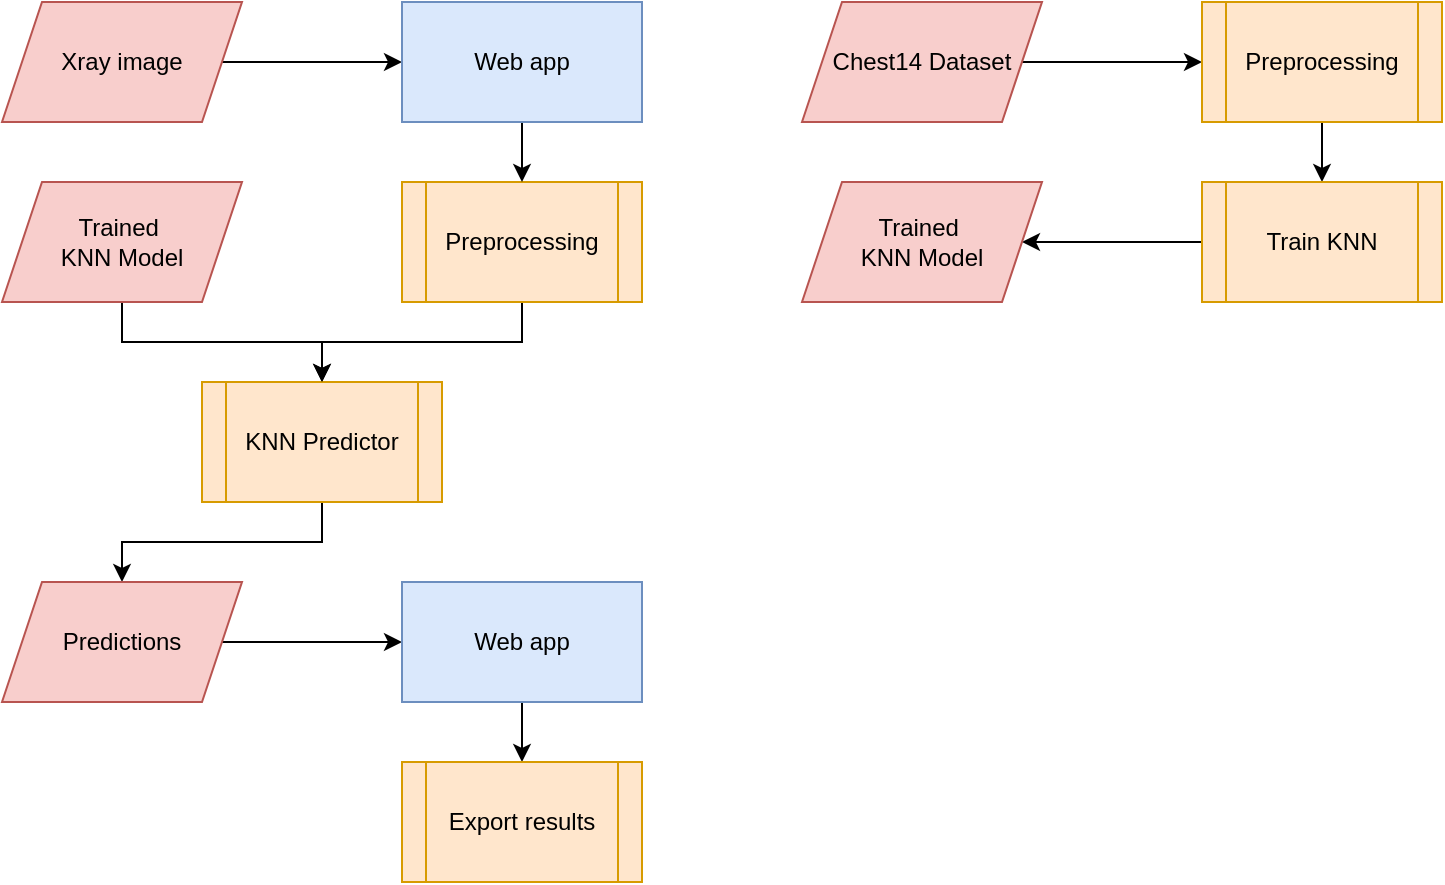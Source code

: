 <mxfile version="28.2.5">
  <diagram name="Page-1" id="6w83qwvvhu-XczMMktj-">
    <mxGraphModel dx="982" dy="550" grid="1" gridSize="10" guides="1" tooltips="1" connect="1" arrows="1" fold="1" page="1" pageScale="1" pageWidth="850" pageHeight="1100" math="0" shadow="0">
      <root>
        <mxCell id="0" />
        <mxCell id="1" parent="0" />
        <mxCell id="5bDC6j52NLLrbbL7up8l-8" style="edgeStyle=orthogonalEdgeStyle;rounded=0;orthogonalLoop=1;jettySize=auto;html=1;" edge="1" parent="1" source="5bDC6j52NLLrbbL7up8l-1" target="5bDC6j52NLLrbbL7up8l-7">
          <mxGeometry relative="1" as="geometry" />
        </mxCell>
        <mxCell id="5bDC6j52NLLrbbL7up8l-1" value="Preprocessing" style="shape=process;whiteSpace=wrap;html=1;backgroundOutline=1;fillColor=#ffe6cc;strokeColor=#d79b00;" vertex="1" parent="1">
          <mxGeometry x="270" y="120" width="120" height="60" as="geometry" />
        </mxCell>
        <mxCell id="5bDC6j52NLLrbbL7up8l-5" value="" style="edgeStyle=orthogonalEdgeStyle;rounded=0;orthogonalLoop=1;jettySize=auto;html=1;" edge="1" parent="1" source="5bDC6j52NLLrbbL7up8l-3" target="5bDC6j52NLLrbbL7up8l-4">
          <mxGeometry relative="1" as="geometry" />
        </mxCell>
        <mxCell id="5bDC6j52NLLrbbL7up8l-3" value="Xray image" style="shape=parallelogram;perimeter=parallelogramPerimeter;whiteSpace=wrap;html=1;fixedSize=1;fillColor=#f8cecc;strokeColor=#b85450;" vertex="1" parent="1">
          <mxGeometry x="70" y="30" width="120" height="60" as="geometry" />
        </mxCell>
        <mxCell id="5bDC6j52NLLrbbL7up8l-6" style="edgeStyle=orthogonalEdgeStyle;rounded=0;orthogonalLoop=1;jettySize=auto;html=1;exitX=0.5;exitY=1;exitDx=0;exitDy=0;entryX=0.5;entryY=0;entryDx=0;entryDy=0;" edge="1" parent="1" source="5bDC6j52NLLrbbL7up8l-4" target="5bDC6j52NLLrbbL7up8l-1">
          <mxGeometry relative="1" as="geometry" />
        </mxCell>
        <mxCell id="5bDC6j52NLLrbbL7up8l-4" value="Web app" style="whiteSpace=wrap;html=1;fillColor=#dae8fc;strokeColor=#6c8ebf;" vertex="1" parent="1">
          <mxGeometry x="270" y="30" width="120" height="60" as="geometry" />
        </mxCell>
        <mxCell id="5bDC6j52NLLrbbL7up8l-10" style="edgeStyle=orthogonalEdgeStyle;rounded=0;orthogonalLoop=1;jettySize=auto;html=1;exitX=0.5;exitY=1;exitDx=0;exitDy=0;entryX=0.5;entryY=0;entryDx=0;entryDy=0;" edge="1" parent="1" source="5bDC6j52NLLrbbL7up8l-7" target="5bDC6j52NLLrbbL7up8l-9">
          <mxGeometry relative="1" as="geometry" />
        </mxCell>
        <mxCell id="5bDC6j52NLLrbbL7up8l-7" value="KNN Predictor" style="shape=process;whiteSpace=wrap;html=1;backgroundOutline=1;fillColor=#ffe6cc;strokeColor=#d79b00;" vertex="1" parent="1">
          <mxGeometry x="170" y="220" width="120" height="60" as="geometry" />
        </mxCell>
        <mxCell id="5bDC6j52NLLrbbL7up8l-12" style="edgeStyle=orthogonalEdgeStyle;rounded=0;orthogonalLoop=1;jettySize=auto;html=1;exitX=1;exitY=0.5;exitDx=0;exitDy=0;" edge="1" parent="1" source="5bDC6j52NLLrbbL7up8l-9" target="5bDC6j52NLLrbbL7up8l-11">
          <mxGeometry relative="1" as="geometry" />
        </mxCell>
        <mxCell id="5bDC6j52NLLrbbL7up8l-9" value="Predictions" style="shape=parallelogram;perimeter=parallelogramPerimeter;whiteSpace=wrap;html=1;fixedSize=1;fillColor=#f8cecc;strokeColor=#b85450;" vertex="1" parent="1">
          <mxGeometry x="70" y="320" width="120" height="60" as="geometry" />
        </mxCell>
        <mxCell id="5bDC6j52NLLrbbL7up8l-15" style="edgeStyle=orthogonalEdgeStyle;rounded=0;orthogonalLoop=1;jettySize=auto;html=1;exitX=0.5;exitY=1;exitDx=0;exitDy=0;entryX=0.5;entryY=0;entryDx=0;entryDy=0;" edge="1" parent="1" source="5bDC6j52NLLrbbL7up8l-11" target="5bDC6j52NLLrbbL7up8l-13">
          <mxGeometry relative="1" as="geometry" />
        </mxCell>
        <mxCell id="5bDC6j52NLLrbbL7up8l-11" value="Web app" style="rounded=0;whiteSpace=wrap;html=1;fillColor=#dae8fc;strokeColor=#6c8ebf;" vertex="1" parent="1">
          <mxGeometry x="270" y="320" width="120" height="60" as="geometry" />
        </mxCell>
        <mxCell id="5bDC6j52NLLrbbL7up8l-13" value="Export results" style="shape=process;whiteSpace=wrap;html=1;backgroundOutline=1;fillColor=#ffe6cc;strokeColor=#d79b00;" vertex="1" parent="1">
          <mxGeometry x="270" y="410" width="120" height="60" as="geometry" />
        </mxCell>
        <mxCell id="5bDC6j52NLLrbbL7up8l-18" style="edgeStyle=orthogonalEdgeStyle;rounded=0;orthogonalLoop=1;jettySize=auto;html=1;exitX=1;exitY=0.5;exitDx=0;exitDy=0;entryX=0;entryY=0.5;entryDx=0;entryDy=0;" edge="1" parent="1" source="5bDC6j52NLLrbbL7up8l-16" target="5bDC6j52NLLrbbL7up8l-17">
          <mxGeometry relative="1" as="geometry" />
        </mxCell>
        <mxCell id="5bDC6j52NLLrbbL7up8l-16" value="Chest14 Dataset" style="shape=parallelogram;perimeter=parallelogramPerimeter;whiteSpace=wrap;html=1;fixedSize=1;fillColor=#f8cecc;strokeColor=#b85450;" vertex="1" parent="1">
          <mxGeometry x="470" y="30" width="120" height="60" as="geometry" />
        </mxCell>
        <mxCell id="5bDC6j52NLLrbbL7up8l-20" value="" style="edgeStyle=orthogonalEdgeStyle;rounded=0;orthogonalLoop=1;jettySize=auto;html=1;" edge="1" parent="1" source="5bDC6j52NLLrbbL7up8l-17" target="5bDC6j52NLLrbbL7up8l-19">
          <mxGeometry relative="1" as="geometry" />
        </mxCell>
        <mxCell id="5bDC6j52NLLrbbL7up8l-17" value="Preprocessing" style="shape=process;whiteSpace=wrap;html=1;backgroundOutline=1;fillColor=#ffe6cc;strokeColor=#d79b00;" vertex="1" parent="1">
          <mxGeometry x="670" y="30" width="120" height="60" as="geometry" />
        </mxCell>
        <mxCell id="5bDC6j52NLLrbbL7up8l-22" value="" style="edgeStyle=orthogonalEdgeStyle;rounded=0;orthogonalLoop=1;jettySize=auto;html=1;entryX=1;entryY=0.5;entryDx=0;entryDy=0;" edge="1" parent="1" source="5bDC6j52NLLrbbL7up8l-19" target="5bDC6j52NLLrbbL7up8l-23">
          <mxGeometry relative="1" as="geometry">
            <mxPoint x="590" y="150" as="targetPoint" />
          </mxGeometry>
        </mxCell>
        <mxCell id="5bDC6j52NLLrbbL7up8l-19" value="Train KNN" style="shape=process;whiteSpace=wrap;html=1;backgroundOutline=1;fillColor=#ffe6cc;strokeColor=#d79b00;" vertex="1" parent="1">
          <mxGeometry x="670" y="120" width="120" height="60" as="geometry" />
        </mxCell>
        <mxCell id="5bDC6j52NLLrbbL7up8l-23" value="Trained&amp;nbsp;&lt;div&gt;KNN Model&lt;/div&gt;" style="shape=parallelogram;perimeter=parallelogramPerimeter;whiteSpace=wrap;html=1;fixedSize=1;fillColor=#f8cecc;strokeColor=#b85450;" vertex="1" parent="1">
          <mxGeometry x="470" y="120" width="120" height="60" as="geometry" />
        </mxCell>
        <mxCell id="5bDC6j52NLLrbbL7up8l-25" style="edgeStyle=orthogonalEdgeStyle;rounded=0;orthogonalLoop=1;jettySize=auto;html=1;exitX=0.5;exitY=1;exitDx=0;exitDy=0;entryX=0.5;entryY=0;entryDx=0;entryDy=0;" edge="1" parent="1" source="5bDC6j52NLLrbbL7up8l-24" target="5bDC6j52NLLrbbL7up8l-7">
          <mxGeometry relative="1" as="geometry" />
        </mxCell>
        <mxCell id="5bDC6j52NLLrbbL7up8l-24" value="Trained&amp;nbsp;&lt;div&gt;KNN Model&lt;/div&gt;" style="shape=parallelogram;perimeter=parallelogramPerimeter;whiteSpace=wrap;html=1;fixedSize=1;fillColor=#f8cecc;strokeColor=#b85450;" vertex="1" parent="1">
          <mxGeometry x="70" y="120" width="120" height="60" as="geometry" />
        </mxCell>
      </root>
    </mxGraphModel>
  </diagram>
</mxfile>
